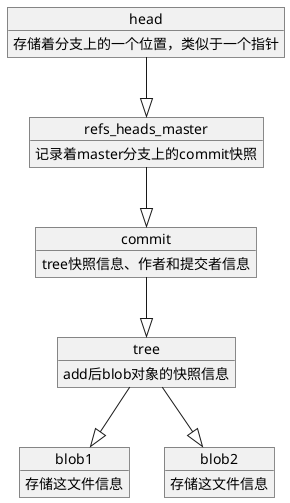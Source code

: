 

@startuml 20200103-gitlearn-gitstruct
object head
head : 存储着分支上的一个位置，类似于一个指针
object refs_heads_master
refs_heads_master : 记录着master分支上的commit快照
object commit 
commit : tree快照信息、作者和提交者信息
object tree 
tree : add后blob对象的快照信息
object blob1 
blob1 : 存储这文件信息
object blob2
blob2 : 存储这文件信息
    
    head --|>refs_heads_master
    refs_heads_master --|> commit
    commit --|> tree
    tree --|> blob1 
    tree --|> blob2
@enduml


